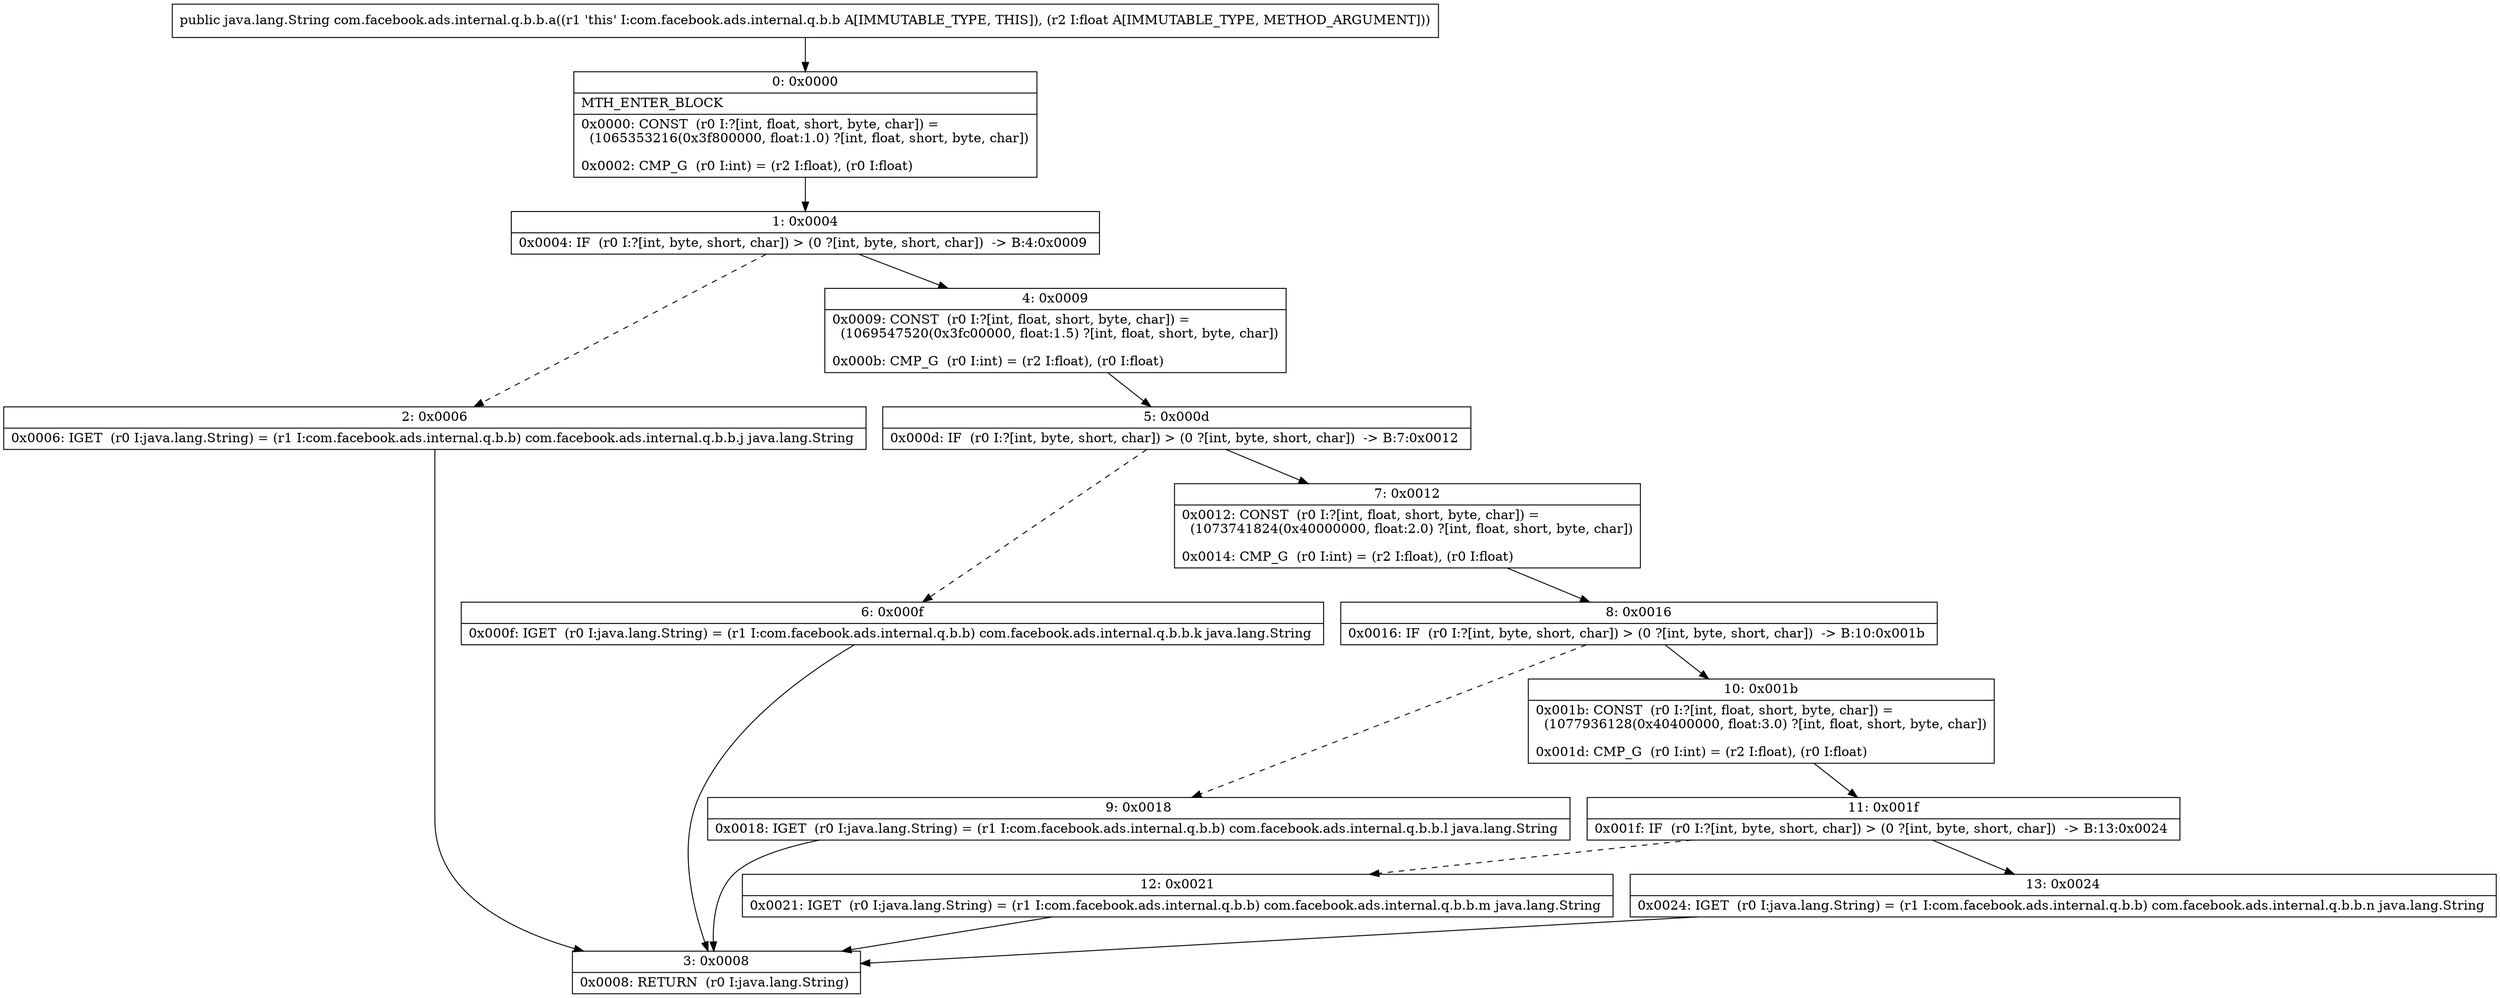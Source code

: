 digraph "CFG forcom.facebook.ads.internal.q.b.b.a(F)Ljava\/lang\/String;" {
Node_0 [shape=record,label="{0\:\ 0x0000|MTH_ENTER_BLOCK\l|0x0000: CONST  (r0 I:?[int, float, short, byte, char]) = \l  (1065353216(0x3f800000, float:1.0) ?[int, float, short, byte, char])\l \l0x0002: CMP_G  (r0 I:int) = (r2 I:float), (r0 I:float) \l}"];
Node_1 [shape=record,label="{1\:\ 0x0004|0x0004: IF  (r0 I:?[int, byte, short, char]) \> (0 ?[int, byte, short, char])  \-\> B:4:0x0009 \l}"];
Node_2 [shape=record,label="{2\:\ 0x0006|0x0006: IGET  (r0 I:java.lang.String) = (r1 I:com.facebook.ads.internal.q.b.b) com.facebook.ads.internal.q.b.b.j java.lang.String \l}"];
Node_3 [shape=record,label="{3\:\ 0x0008|0x0008: RETURN  (r0 I:java.lang.String) \l}"];
Node_4 [shape=record,label="{4\:\ 0x0009|0x0009: CONST  (r0 I:?[int, float, short, byte, char]) = \l  (1069547520(0x3fc00000, float:1.5) ?[int, float, short, byte, char])\l \l0x000b: CMP_G  (r0 I:int) = (r2 I:float), (r0 I:float) \l}"];
Node_5 [shape=record,label="{5\:\ 0x000d|0x000d: IF  (r0 I:?[int, byte, short, char]) \> (0 ?[int, byte, short, char])  \-\> B:7:0x0012 \l}"];
Node_6 [shape=record,label="{6\:\ 0x000f|0x000f: IGET  (r0 I:java.lang.String) = (r1 I:com.facebook.ads.internal.q.b.b) com.facebook.ads.internal.q.b.b.k java.lang.String \l}"];
Node_7 [shape=record,label="{7\:\ 0x0012|0x0012: CONST  (r0 I:?[int, float, short, byte, char]) = \l  (1073741824(0x40000000, float:2.0) ?[int, float, short, byte, char])\l \l0x0014: CMP_G  (r0 I:int) = (r2 I:float), (r0 I:float) \l}"];
Node_8 [shape=record,label="{8\:\ 0x0016|0x0016: IF  (r0 I:?[int, byte, short, char]) \> (0 ?[int, byte, short, char])  \-\> B:10:0x001b \l}"];
Node_9 [shape=record,label="{9\:\ 0x0018|0x0018: IGET  (r0 I:java.lang.String) = (r1 I:com.facebook.ads.internal.q.b.b) com.facebook.ads.internal.q.b.b.l java.lang.String \l}"];
Node_10 [shape=record,label="{10\:\ 0x001b|0x001b: CONST  (r0 I:?[int, float, short, byte, char]) = \l  (1077936128(0x40400000, float:3.0) ?[int, float, short, byte, char])\l \l0x001d: CMP_G  (r0 I:int) = (r2 I:float), (r0 I:float) \l}"];
Node_11 [shape=record,label="{11\:\ 0x001f|0x001f: IF  (r0 I:?[int, byte, short, char]) \> (0 ?[int, byte, short, char])  \-\> B:13:0x0024 \l}"];
Node_12 [shape=record,label="{12\:\ 0x0021|0x0021: IGET  (r0 I:java.lang.String) = (r1 I:com.facebook.ads.internal.q.b.b) com.facebook.ads.internal.q.b.b.m java.lang.String \l}"];
Node_13 [shape=record,label="{13\:\ 0x0024|0x0024: IGET  (r0 I:java.lang.String) = (r1 I:com.facebook.ads.internal.q.b.b) com.facebook.ads.internal.q.b.b.n java.lang.String \l}"];
MethodNode[shape=record,label="{public java.lang.String com.facebook.ads.internal.q.b.b.a((r1 'this' I:com.facebook.ads.internal.q.b.b A[IMMUTABLE_TYPE, THIS]), (r2 I:float A[IMMUTABLE_TYPE, METHOD_ARGUMENT])) }"];
MethodNode -> Node_0;
Node_0 -> Node_1;
Node_1 -> Node_2[style=dashed];
Node_1 -> Node_4;
Node_2 -> Node_3;
Node_4 -> Node_5;
Node_5 -> Node_6[style=dashed];
Node_5 -> Node_7;
Node_6 -> Node_3;
Node_7 -> Node_8;
Node_8 -> Node_9[style=dashed];
Node_8 -> Node_10;
Node_9 -> Node_3;
Node_10 -> Node_11;
Node_11 -> Node_12[style=dashed];
Node_11 -> Node_13;
Node_12 -> Node_3;
Node_13 -> Node_3;
}

